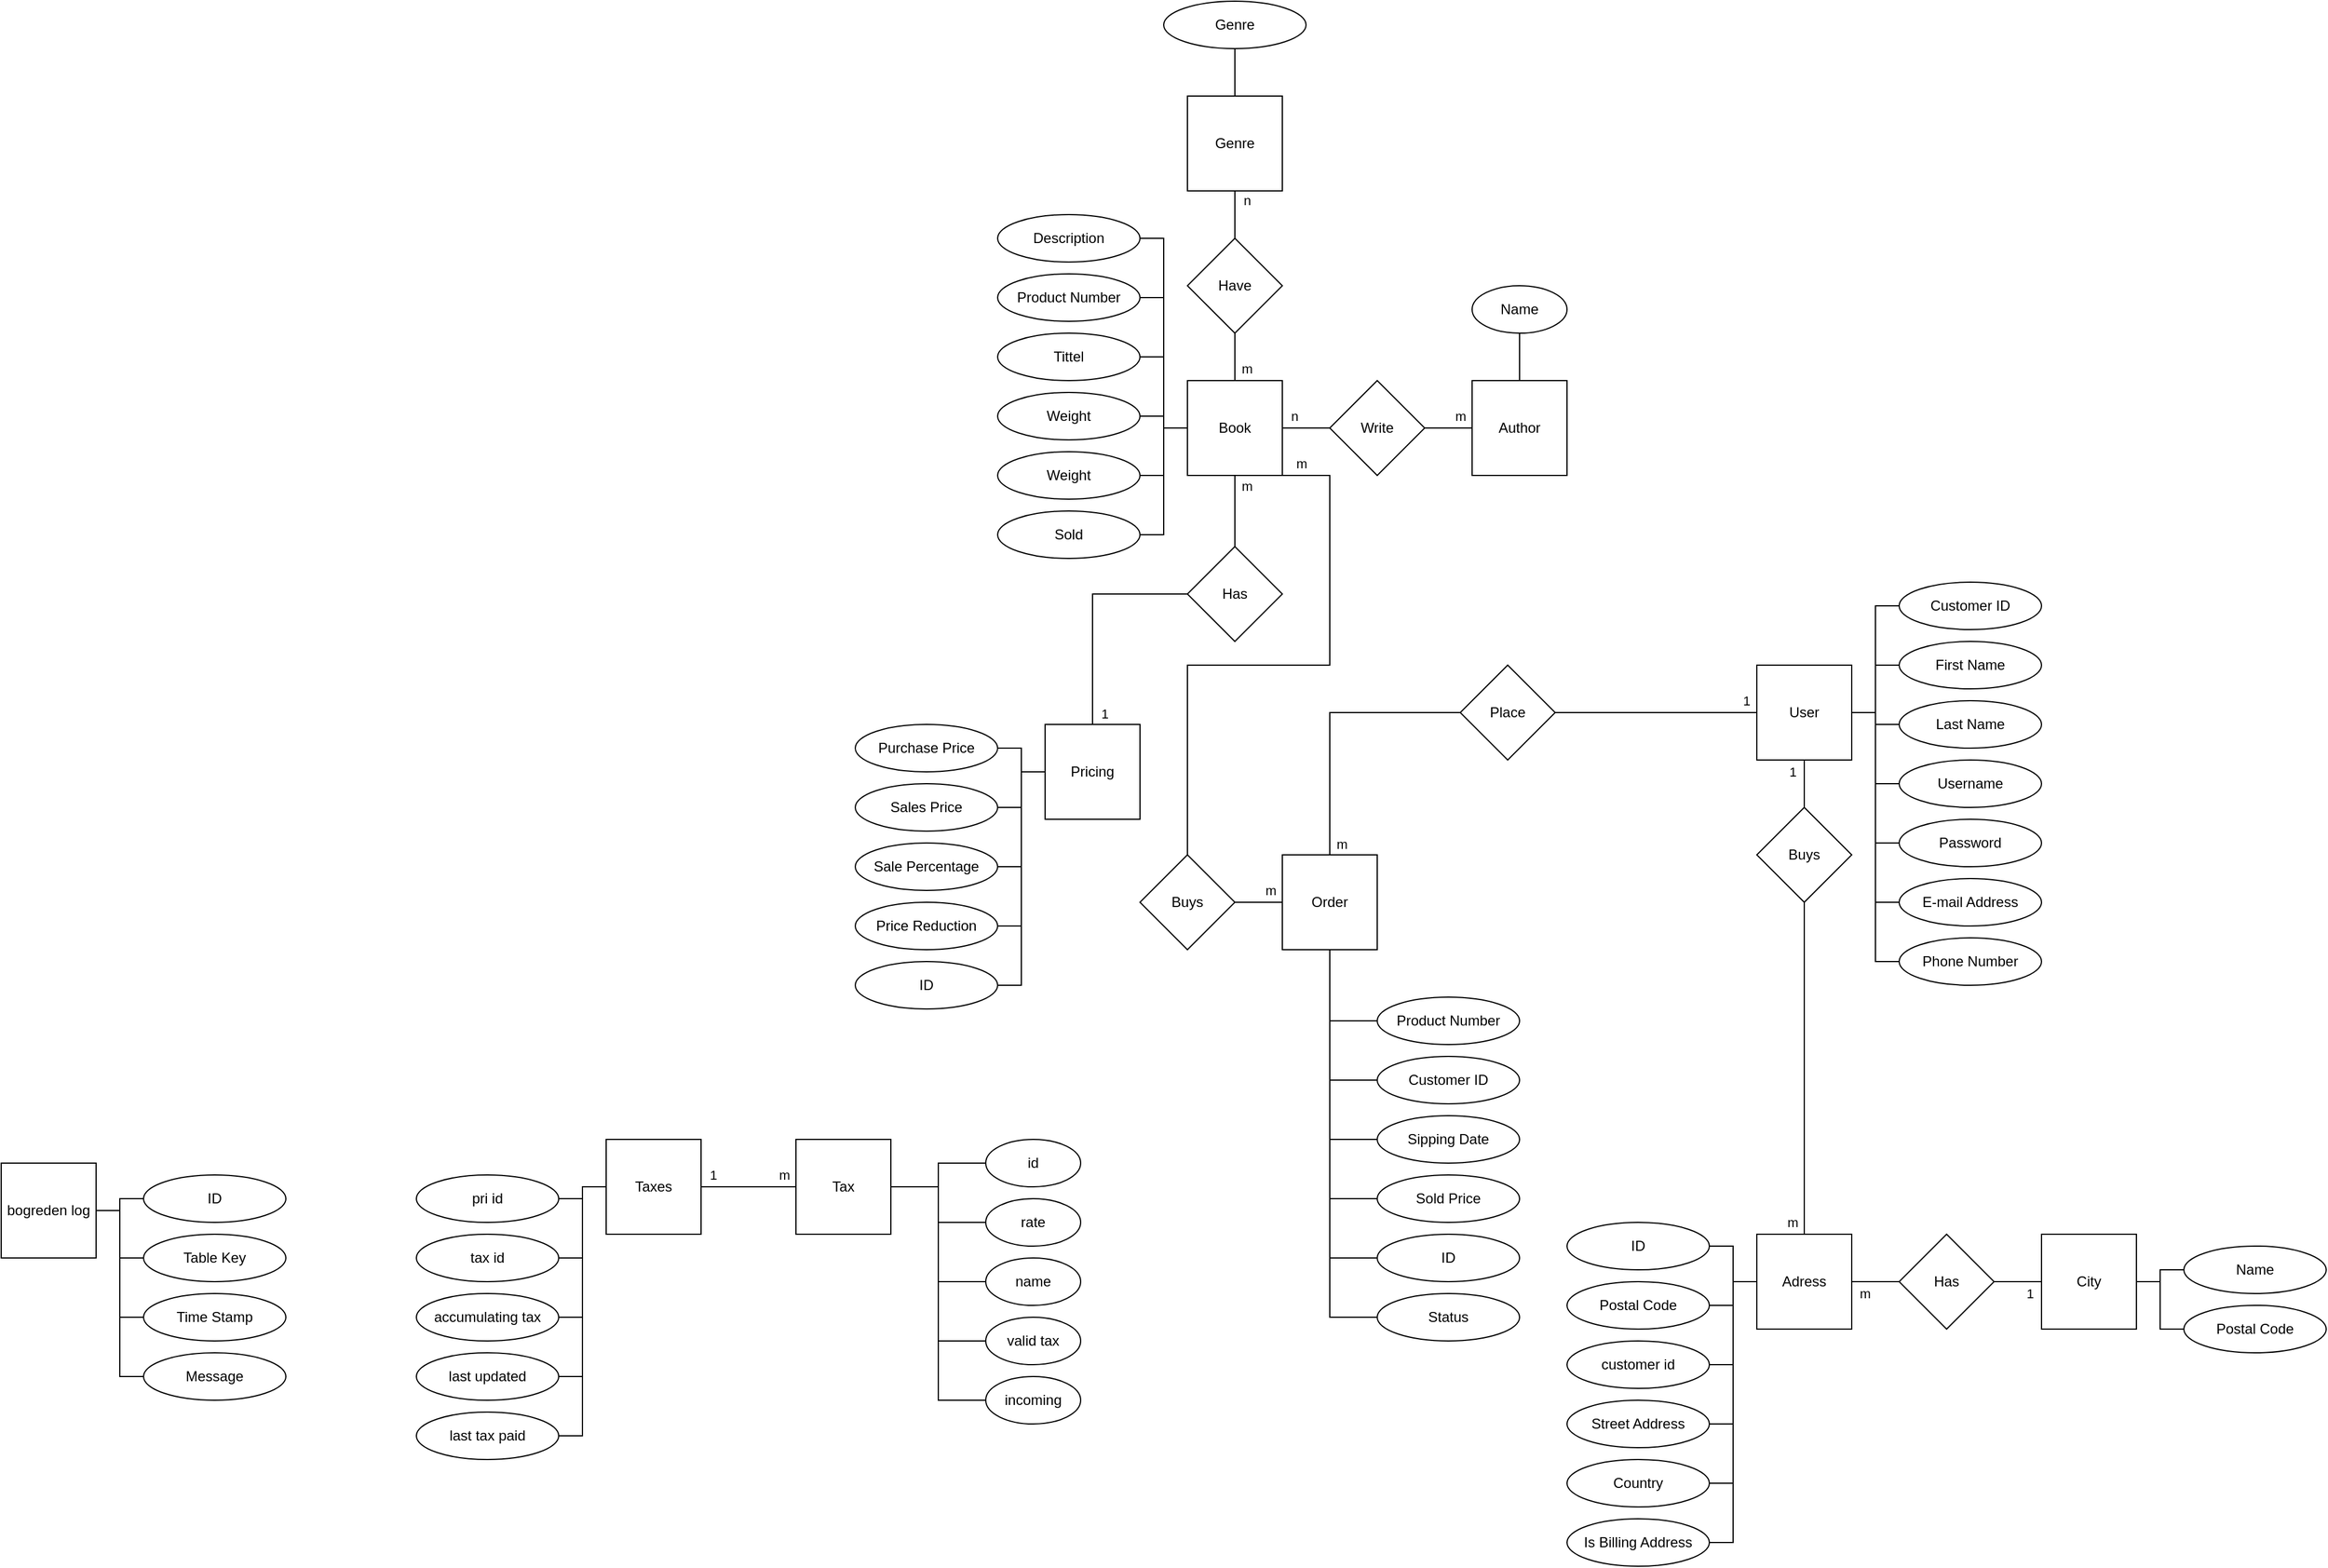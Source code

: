 <mxfile version="24.2.8" type="device">
  <diagram name="Page-1" id="KtnfZXbFQbRtaKnZXjPj">
    <mxGraphModel dx="1784" dy="1003" grid="1" gridSize="10" guides="1" tooltips="1" connect="1" arrows="1" fold="1" page="0" pageScale="1" pageWidth="850" pageHeight="1100" math="0" shadow="0">
      <root>
        <mxCell id="0" />
        <mxCell id="1" parent="0" />
        <mxCell id="Mj3_hPjxX1eqBptq8-ht-29" style="edgeStyle=orthogonalEdgeStyle;rounded=0;orthogonalLoop=1;jettySize=auto;html=1;entryX=1;entryY=0.5;entryDx=0;entryDy=0;endArrow=none;endFill=0;fontStyle=0" parent="1" source="Mj3_hPjxX1eqBptq8-ht-1" target="Mj3_hPjxX1eqBptq8-ht-28" edge="1">
          <mxGeometry relative="1" as="geometry" />
        </mxCell>
        <mxCell id="Mj3_hPjxX1eqBptq8-ht-30" style="edgeStyle=orthogonalEdgeStyle;rounded=0;orthogonalLoop=1;jettySize=auto;html=1;entryX=1;entryY=0.5;entryDx=0;entryDy=0;endArrow=none;endFill=0;fontStyle=0" parent="1" source="Mj3_hPjxX1eqBptq8-ht-1" target="Mj3_hPjxX1eqBptq8-ht-26" edge="1">
          <mxGeometry relative="1" as="geometry" />
        </mxCell>
        <mxCell id="Mj3_hPjxX1eqBptq8-ht-31" style="edgeStyle=orthogonalEdgeStyle;rounded=0;orthogonalLoop=1;jettySize=auto;html=1;entryX=1;entryY=0.5;entryDx=0;entryDy=0;endArrow=none;endFill=0;fontStyle=0" parent="1" source="Mj3_hPjxX1eqBptq8-ht-1" target="Mj3_hPjxX1eqBptq8-ht-27" edge="1">
          <mxGeometry relative="1" as="geometry" />
        </mxCell>
        <mxCell id="Mj3_hPjxX1eqBptq8-ht-98" style="edgeStyle=orthogonalEdgeStyle;rounded=0;orthogonalLoop=1;jettySize=auto;html=1;endArrow=none;endFill=0;fontStyle=0" parent="1" source="Mj3_hPjxX1eqBptq8-ht-1" target="Mj3_hPjxX1eqBptq8-ht-97" edge="1">
          <mxGeometry relative="1" as="geometry" />
        </mxCell>
        <mxCell id="Mj3_hPjxX1eqBptq8-ht-100" value="m" style="edgeLabel;html=1;align=center;verticalAlign=middle;resizable=0;points=[];fontStyle=0" parent="Mj3_hPjxX1eqBptq8-ht-98" vertex="1" connectable="0">
          <mxGeometry x="-0.717" y="2" relative="1" as="geometry">
            <mxPoint x="8" as="offset" />
          </mxGeometry>
        </mxCell>
        <mxCell id="Mj3_hPjxX1eqBptq8-ht-108" style="edgeStyle=orthogonalEdgeStyle;rounded=0;orthogonalLoop=1;jettySize=auto;html=1;endArrow=none;endFill=0;fontStyle=0" parent="1" source="Mj3_hPjxX1eqBptq8-ht-1" target="Mj3_hPjxX1eqBptq8-ht-111" edge="1">
          <mxGeometry relative="1" as="geometry" />
        </mxCell>
        <mxCell id="Mj3_hPjxX1eqBptq8-ht-110" value="m" style="edgeLabel;html=1;align=center;verticalAlign=middle;resizable=0;points=[];fontStyle=0" parent="Mj3_hPjxX1eqBptq8-ht-108" vertex="1" connectable="0">
          <mxGeometry x="-0.84" y="1" relative="1" as="geometry">
            <mxPoint x="11" y="-7" as="offset" />
          </mxGeometry>
        </mxCell>
        <mxCell id="Mj3_hPjxX1eqBptq8-ht-148" style="edgeStyle=orthogonalEdgeStyle;rounded=0;orthogonalLoop=1;jettySize=auto;html=1;entryX=1;entryY=0.5;entryDx=0;entryDy=0;endArrow=none;endFill=0;fontStyle=0" parent="1" source="Mj3_hPjxX1eqBptq8-ht-1" target="Mj3_hPjxX1eqBptq8-ht-147" edge="1">
          <mxGeometry relative="1" as="geometry" />
        </mxCell>
        <mxCell id="Mj3_hPjxX1eqBptq8-ht-284" style="edgeStyle=orthogonalEdgeStyle;rounded=0;orthogonalLoop=1;jettySize=auto;html=1;entryX=1;entryY=0.5;entryDx=0;entryDy=0;endArrow=none;endFill=0;" parent="1" source="Mj3_hPjxX1eqBptq8-ht-1" target="Mj3_hPjxX1eqBptq8-ht-283" edge="1">
          <mxGeometry relative="1" as="geometry" />
        </mxCell>
        <mxCell id="4Xh-fnoQIpQyiZ7Dv63g-33" style="edgeStyle=orthogonalEdgeStyle;rounded=0;orthogonalLoop=1;jettySize=auto;html=1;entryX=1;entryY=0.5;entryDx=0;entryDy=0;endArrow=none;endFill=0;" parent="1" source="Mj3_hPjxX1eqBptq8-ht-1" target="4Xh-fnoQIpQyiZ7Dv63g-32" edge="1">
          <mxGeometry relative="1" as="geometry" />
        </mxCell>
        <mxCell id="Mj3_hPjxX1eqBptq8-ht-1" value="Book" style="whiteSpace=wrap;html=1;aspect=fixed;fontStyle=0" parent="1" vertex="1">
          <mxGeometry x="280" y="280" width="80" height="80" as="geometry" />
        </mxCell>
        <mxCell id="Mj3_hPjxX1eqBptq8-ht-10" style="edgeStyle=orthogonalEdgeStyle;rounded=0;orthogonalLoop=1;jettySize=auto;html=1;endArrow=none;endFill=0;fontStyle=0" parent="1" source="Mj3_hPjxX1eqBptq8-ht-2" target="Mj3_hPjxX1eqBptq8-ht-77" edge="1">
          <mxGeometry relative="1" as="geometry">
            <mxPoint x="510" y="320" as="targetPoint" />
          </mxGeometry>
        </mxCell>
        <mxCell id="Mj3_hPjxX1eqBptq8-ht-81" value="m" style="edgeLabel;html=1;align=center;verticalAlign=middle;resizable=0;points=[];fontStyle=0" parent="Mj3_hPjxX1eqBptq8-ht-10" vertex="1" connectable="0">
          <mxGeometry x="-0.411" relative="1" as="geometry">
            <mxPoint x="2" y="-10" as="offset" />
          </mxGeometry>
        </mxCell>
        <mxCell id="Mj3_hPjxX1eqBptq8-ht-170" value="" style="edgeStyle=orthogonalEdgeStyle;rounded=0;orthogonalLoop=1;jettySize=auto;html=1;endArrow=none;endFill=0;fontStyle=0" parent="1" source="Mj3_hPjxX1eqBptq8-ht-2" target="Mj3_hPjxX1eqBptq8-ht-169" edge="1">
          <mxGeometry relative="1" as="geometry" />
        </mxCell>
        <mxCell id="Mj3_hPjxX1eqBptq8-ht-2" value="Author" style="whiteSpace=wrap;html=1;aspect=fixed;fontStyle=0" parent="1" vertex="1">
          <mxGeometry x="520" y="280" width="80" height="80" as="geometry" />
        </mxCell>
        <mxCell id="Mj3_hPjxX1eqBptq8-ht-23" style="edgeStyle=orthogonalEdgeStyle;rounded=0;orthogonalLoop=1;jettySize=auto;html=1;entryX=1;entryY=0.5;entryDx=0;entryDy=0;endArrow=none;endFill=0;fontStyle=0" parent="1" source="Mj3_hPjxX1eqBptq8-ht-4" target="Mj3_hPjxX1eqBptq8-ht-19" edge="1">
          <mxGeometry relative="1" as="geometry" />
        </mxCell>
        <mxCell id="Mj3_hPjxX1eqBptq8-ht-24" style="edgeStyle=orthogonalEdgeStyle;rounded=0;orthogonalLoop=1;jettySize=auto;html=1;entryX=1;entryY=0.5;entryDx=0;entryDy=0;endArrow=none;endFill=0;fontStyle=0" parent="1" source="Mj3_hPjxX1eqBptq8-ht-4" target="Mj3_hPjxX1eqBptq8-ht-22" edge="1">
          <mxGeometry relative="1" as="geometry" />
        </mxCell>
        <mxCell id="Mj3_hPjxX1eqBptq8-ht-168" style="edgeStyle=orthogonalEdgeStyle;rounded=0;orthogonalLoop=1;jettySize=auto;html=1;entryX=1;entryY=0.5;entryDx=0;entryDy=0;endArrow=none;endFill=0;fontStyle=0" parent="1" source="Mj3_hPjxX1eqBptq8-ht-4" target="Mj3_hPjxX1eqBptq8-ht-167" edge="1">
          <mxGeometry relative="1" as="geometry" />
        </mxCell>
        <mxCell id="Mj3_hPjxX1eqBptq8-ht-246" style="edgeStyle=orthogonalEdgeStyle;rounded=0;orthogonalLoop=1;jettySize=auto;html=1;entryX=1;entryY=0.5;entryDx=0;entryDy=0;endArrow=none;endFill=0;fontStyle=0" parent="1" source="Mj3_hPjxX1eqBptq8-ht-4" target="Mj3_hPjxX1eqBptq8-ht-245" edge="1">
          <mxGeometry relative="1" as="geometry" />
        </mxCell>
        <mxCell id="Mj3_hPjxX1eqBptq8-ht-263" style="edgeStyle=orthogonalEdgeStyle;rounded=0;orthogonalLoop=1;jettySize=auto;html=1;entryX=1;entryY=0.5;entryDx=0;entryDy=0;endArrow=none;endFill=0;fontStyle=0" parent="1" source="Mj3_hPjxX1eqBptq8-ht-4" target="Mj3_hPjxX1eqBptq8-ht-127" edge="1">
          <mxGeometry relative="1" as="geometry" />
        </mxCell>
        <mxCell id="Mj3_hPjxX1eqBptq8-ht-264" style="edgeStyle=orthogonalEdgeStyle;rounded=0;orthogonalLoop=1;jettySize=auto;html=1;endArrow=none;endFill=0;exitX=1;exitY=1;exitDx=0;exitDy=0;fontStyle=0" parent="1" source="Mj3_hPjxX1eqBptq8-ht-1" target="Mj3_hPjxX1eqBptq8-ht-262" edge="1">
          <mxGeometry relative="1" as="geometry">
            <Array as="points">
              <mxPoint x="400" y="360" />
              <mxPoint x="400" y="520" />
              <mxPoint x="280" y="520" />
            </Array>
          </mxGeometry>
        </mxCell>
        <mxCell id="Mj3_hPjxX1eqBptq8-ht-280" value="m" style="edgeLabel;html=1;align=center;verticalAlign=middle;resizable=0;points=[];" parent="Mj3_hPjxX1eqBptq8-ht-264" vertex="1" connectable="0">
          <mxGeometry x="-0.933" y="1" relative="1" as="geometry">
            <mxPoint y="-9" as="offset" />
          </mxGeometry>
        </mxCell>
        <mxCell id="Mj3_hPjxX1eqBptq8-ht-4" value="Pricing" style="whiteSpace=wrap;html=1;aspect=fixed;fontStyle=0" parent="1" vertex="1">
          <mxGeometry x="160" y="570" width="80" height="80" as="geometry" />
        </mxCell>
        <mxCell id="Mj3_hPjxX1eqBptq8-ht-19" value="Sales Price" style="ellipse;whiteSpace=wrap;html=1;fontStyle=0" parent="1" vertex="1">
          <mxGeometry y="620" width="120" height="40" as="geometry" />
        </mxCell>
        <mxCell id="Mj3_hPjxX1eqBptq8-ht-20" value="Sold Price" style="ellipse;whiteSpace=wrap;html=1;fontStyle=0" parent="1" vertex="1">
          <mxGeometry x="440" y="950" width="120" height="40" as="geometry" />
        </mxCell>
        <mxCell id="Mj3_hPjxX1eqBptq8-ht-22" value="Purchase Price" style="ellipse;whiteSpace=wrap;html=1;fontStyle=0" parent="1" vertex="1">
          <mxGeometry y="570" width="120" height="40" as="geometry" />
        </mxCell>
        <mxCell id="Mj3_hPjxX1eqBptq8-ht-26" value="Tittel" style="ellipse;whiteSpace=wrap;html=1;fontStyle=0" parent="1" vertex="1">
          <mxGeometry x="120" y="240" width="120" height="40" as="geometry" />
        </mxCell>
        <mxCell id="Mj3_hPjxX1eqBptq8-ht-27" value="Weight" style="ellipse;whiteSpace=wrap;html=1;fontStyle=0" parent="1" vertex="1">
          <mxGeometry x="120" y="290" width="120" height="40" as="geometry" />
        </mxCell>
        <mxCell id="Mj3_hPjxX1eqBptq8-ht-28" value="Product Number" style="ellipse;whiteSpace=wrap;html=1;fontStyle=0" parent="1" vertex="1">
          <mxGeometry x="120" y="190" width="120" height="40" as="geometry" />
        </mxCell>
        <mxCell id="Mj3_hPjxX1eqBptq8-ht-64" style="edgeStyle=orthogonalEdgeStyle;rounded=0;orthogonalLoop=1;jettySize=auto;html=1;entryX=0;entryY=0.5;entryDx=0;entryDy=0;endArrow=none;endFill=0;fontStyle=0" parent="1" source="Mj3_hPjxX1eqBptq8-ht-35" target="Mj3_hPjxX1eqBptq8-ht-48" edge="1">
          <mxGeometry relative="1" as="geometry" />
        </mxCell>
        <mxCell id="Mj3_hPjxX1eqBptq8-ht-65" style="edgeStyle=orthogonalEdgeStyle;rounded=0;orthogonalLoop=1;jettySize=auto;html=1;entryX=0;entryY=0.5;entryDx=0;entryDy=0;endArrow=none;endFill=0;fontStyle=0" parent="1" source="Mj3_hPjxX1eqBptq8-ht-35" target="Mj3_hPjxX1eqBptq8-ht-49" edge="1">
          <mxGeometry relative="1" as="geometry" />
        </mxCell>
        <mxCell id="Mj3_hPjxX1eqBptq8-ht-66" style="edgeStyle=orthogonalEdgeStyle;rounded=0;orthogonalLoop=1;jettySize=auto;html=1;entryX=0;entryY=0.5;entryDx=0;entryDy=0;endArrow=none;endFill=0;fontStyle=0" parent="1" source="Mj3_hPjxX1eqBptq8-ht-35" target="Mj3_hPjxX1eqBptq8-ht-50" edge="1">
          <mxGeometry relative="1" as="geometry" />
        </mxCell>
        <mxCell id="Mj3_hPjxX1eqBptq8-ht-70" style="edgeStyle=orthogonalEdgeStyle;rounded=0;orthogonalLoop=1;jettySize=auto;html=1;endArrow=none;endFill=0;fontStyle=0;entryX=0;entryY=0.5;entryDx=0;entryDy=0;" parent="1" source="Mj3_hPjxX1eqBptq8-ht-35" target="Mj3_hPjxX1eqBptq8-ht-69" edge="1">
          <mxGeometry relative="1" as="geometry" />
        </mxCell>
        <mxCell id="Mj3_hPjxX1eqBptq8-ht-150" style="edgeStyle=orthogonalEdgeStyle;rounded=0;orthogonalLoop=1;jettySize=auto;html=1;endArrow=none;endFill=0;fontStyle=0" parent="1" source="Mj3_hPjxX1eqBptq8-ht-35" target="Mj3_hPjxX1eqBptq8-ht-175" edge="1">
          <mxGeometry relative="1" as="geometry" />
        </mxCell>
        <mxCell id="Mj3_hPjxX1eqBptq8-ht-177" value="1" style="edgeLabel;html=1;align=center;verticalAlign=middle;resizable=0;points=[];fontStyle=0" parent="Mj3_hPjxX1eqBptq8-ht-150" vertex="1" connectable="0">
          <mxGeometry x="-0.65" y="-1" relative="1" as="geometry">
            <mxPoint x="-9" y="3" as="offset" />
          </mxGeometry>
        </mxCell>
        <mxCell id="Mj3_hPjxX1eqBptq8-ht-173" style="edgeStyle=orthogonalEdgeStyle;rounded=0;orthogonalLoop=1;jettySize=auto;html=1;endArrow=none;endFill=0;fontStyle=0;entryX=0;entryY=0.5;entryDx=0;entryDy=0;" parent="1" source="Mj3_hPjxX1eqBptq8-ht-35" target="Mj3_hPjxX1eqBptq8-ht-171" edge="1">
          <mxGeometry relative="1" as="geometry" />
        </mxCell>
        <mxCell id="Mj3_hPjxX1eqBptq8-ht-174" style="edgeStyle=orthogonalEdgeStyle;rounded=0;orthogonalLoop=1;jettySize=auto;html=1;entryX=0;entryY=0.5;entryDx=0;entryDy=0;endArrow=none;endFill=0;fontStyle=0" parent="1" source="Mj3_hPjxX1eqBptq8-ht-35" target="Mj3_hPjxX1eqBptq8-ht-172" edge="1">
          <mxGeometry relative="1" as="geometry" />
        </mxCell>
        <mxCell id="Mj3_hPjxX1eqBptq8-ht-181" value="" style="edgeStyle=orthogonalEdgeStyle;rounded=0;orthogonalLoop=1;jettySize=auto;html=1;endArrow=none;endFill=0;fontStyle=0" parent="1" source="Mj3_hPjxX1eqBptq8-ht-35" target="Mj3_hPjxX1eqBptq8-ht-180" edge="1">
          <mxGeometry relative="1" as="geometry" />
        </mxCell>
        <mxCell id="Mj3_hPjxX1eqBptq8-ht-278" value="1" style="edgeLabel;html=1;align=center;verticalAlign=middle;resizable=0;points=[];" parent="Mj3_hPjxX1eqBptq8-ht-181" vertex="1" connectable="0">
          <mxGeometry x="-0.78" y="-1" relative="1" as="geometry">
            <mxPoint x="9" y="-9" as="offset" />
          </mxGeometry>
        </mxCell>
        <mxCell id="Mj3_hPjxX1eqBptq8-ht-35" value="User" style="whiteSpace=wrap;html=1;aspect=fixed;fontStyle=0" parent="1" vertex="1">
          <mxGeometry x="760" y="520" width="80" height="80" as="geometry" />
        </mxCell>
        <mxCell id="Mj3_hPjxX1eqBptq8-ht-48" value="Username" style="ellipse;whiteSpace=wrap;html=1;fontStyle=0" parent="1" vertex="1">
          <mxGeometry x="880" y="600" width="120" height="40" as="geometry" />
        </mxCell>
        <mxCell id="Mj3_hPjxX1eqBptq8-ht-49" value="Password" style="ellipse;whiteSpace=wrap;html=1;fontStyle=0" parent="1" vertex="1">
          <mxGeometry x="880" y="650" width="120" height="40" as="geometry" />
        </mxCell>
        <mxCell id="Mj3_hPjxX1eqBptq8-ht-50" value="E-mail Address" style="ellipse;whiteSpace=wrap;html=1;fontStyle=0" parent="1" vertex="1">
          <mxGeometry x="880" y="700" width="120" height="40" as="geometry" />
        </mxCell>
        <mxCell id="Mj3_hPjxX1eqBptq8-ht-69" value="Customer ID" style="ellipse;whiteSpace=wrap;html=1;fontStyle=0" parent="1" vertex="1">
          <mxGeometry x="880" y="450" width="120" height="40" as="geometry" />
        </mxCell>
        <mxCell id="Mj3_hPjxX1eqBptq8-ht-80" style="edgeStyle=orthogonalEdgeStyle;rounded=0;orthogonalLoop=1;jettySize=auto;html=1;endArrow=none;endFill=0;fontStyle=0" parent="1" source="Mj3_hPjxX1eqBptq8-ht-77" target="Mj3_hPjxX1eqBptq8-ht-1" edge="1">
          <mxGeometry relative="1" as="geometry" />
        </mxCell>
        <mxCell id="Mj3_hPjxX1eqBptq8-ht-82" value="n" style="edgeLabel;html=1;align=center;verticalAlign=middle;resizable=0;points=[];fontStyle=0" parent="Mj3_hPjxX1eqBptq8-ht-80" vertex="1" connectable="0">
          <mxGeometry x="0.324" y="-1" relative="1" as="geometry">
            <mxPoint x="-4" y="-9" as="offset" />
          </mxGeometry>
        </mxCell>
        <mxCell id="Mj3_hPjxX1eqBptq8-ht-77" value="Write" style="rhombus;whiteSpace=wrap;html=1;fontStyle=0" parent="1" vertex="1">
          <mxGeometry x="400" y="280" width="80" height="80" as="geometry" />
        </mxCell>
        <mxCell id="Mj3_hPjxX1eqBptq8-ht-99" style="edgeStyle=orthogonalEdgeStyle;rounded=0;orthogonalLoop=1;jettySize=auto;html=1;endArrow=none;endFill=0;fontStyle=0" parent="1" source="Mj3_hPjxX1eqBptq8-ht-97" target="Mj3_hPjxX1eqBptq8-ht-4" edge="1">
          <mxGeometry relative="1" as="geometry" />
        </mxCell>
        <mxCell id="Mj3_hPjxX1eqBptq8-ht-101" value="1" style="edgeLabel;html=1;align=center;verticalAlign=middle;resizable=0;points=[];fontStyle=0" parent="Mj3_hPjxX1eqBptq8-ht-99" vertex="1" connectable="0">
          <mxGeometry x="0.108" y="1" relative="1" as="geometry">
            <mxPoint x="9" y="75" as="offset" />
          </mxGeometry>
        </mxCell>
        <mxCell id="Mj3_hPjxX1eqBptq8-ht-97" value="Has" style="rhombus;whiteSpace=wrap;html=1;fontStyle=0" parent="1" vertex="1">
          <mxGeometry x="280" y="420" width="80" height="80" as="geometry" />
        </mxCell>
        <mxCell id="Mj3_hPjxX1eqBptq8-ht-120" value="" style="edgeStyle=orthogonalEdgeStyle;rounded=0;orthogonalLoop=1;jettySize=auto;html=1;endArrow=none;endFill=0;fontStyle=0" parent="1" source="Mj3_hPjxX1eqBptq8-ht-107" target="Mj3_hPjxX1eqBptq8-ht-118" edge="1">
          <mxGeometry relative="1" as="geometry" />
        </mxCell>
        <mxCell id="Mj3_hPjxX1eqBptq8-ht-107" value="Genre" style="whiteSpace=wrap;html=1;aspect=fixed;fontStyle=0" parent="1" vertex="1">
          <mxGeometry x="280" y="40" width="80" height="80" as="geometry" />
        </mxCell>
        <mxCell id="Mj3_hPjxX1eqBptq8-ht-114" value="" style="edgeStyle=orthogonalEdgeStyle;rounded=0;orthogonalLoop=1;jettySize=auto;html=1;endArrow=none;endFill=0;fontStyle=0" parent="1" source="Mj3_hPjxX1eqBptq8-ht-111" target="Mj3_hPjxX1eqBptq8-ht-107" edge="1">
          <mxGeometry relative="1" as="geometry" />
        </mxCell>
        <mxCell id="Mj3_hPjxX1eqBptq8-ht-115" value="n" style="edgeLabel;html=1;align=center;verticalAlign=middle;resizable=0;points=[];fontStyle=0" parent="Mj3_hPjxX1eqBptq8-ht-114" vertex="1" connectable="0">
          <mxGeometry x="0.6" relative="1" as="geometry">
            <mxPoint x="10" as="offset" />
          </mxGeometry>
        </mxCell>
        <mxCell id="Mj3_hPjxX1eqBptq8-ht-111" value="Have" style="rhombus;whiteSpace=wrap;html=1;fontStyle=0" parent="1" vertex="1">
          <mxGeometry x="280" y="160" width="80" height="80" as="geometry" />
        </mxCell>
        <mxCell id="Mj3_hPjxX1eqBptq8-ht-118" value="Genre" style="ellipse;whiteSpace=wrap;html=1;fontStyle=0" parent="1" vertex="1">
          <mxGeometry x="260" y="-40" width="120" height="40" as="geometry" />
        </mxCell>
        <mxCell id="Mj3_hPjxX1eqBptq8-ht-127" value="Sale Percentage" style="ellipse;whiteSpace=wrap;html=1;fontStyle=0" parent="1" vertex="1">
          <mxGeometry y="670" width="120" height="40" as="geometry" />
        </mxCell>
        <mxCell id="Mj3_hPjxX1eqBptq8-ht-147" value="Description" style="ellipse;whiteSpace=wrap;html=1;fontStyle=0" parent="1" vertex="1">
          <mxGeometry x="120" y="140" width="120" height="40" as="geometry" />
        </mxCell>
        <mxCell id="Mj3_hPjxX1eqBptq8-ht-152" value="" style="edgeStyle=orthogonalEdgeStyle;rounded=0;orthogonalLoop=1;jettySize=auto;html=1;entryX=0;entryY=0.5;entryDx=0;entryDy=0;endArrow=none;endFill=0;fontStyle=0" parent="1" source="Mj3_hPjxX1eqBptq8-ht-250" target="Mj3_hPjxX1eqBptq8-ht-151" edge="1">
          <mxGeometry relative="1" as="geometry" />
        </mxCell>
        <mxCell id="Mj3_hPjxX1eqBptq8-ht-155" style="edgeStyle=orthogonalEdgeStyle;rounded=0;orthogonalLoop=1;jettySize=auto;html=1;entryX=1;entryY=0.5;entryDx=0;entryDy=0;endArrow=none;endFill=0;fontStyle=0" parent="1" source="Mj3_hPjxX1eqBptq8-ht-149" target="Mj3_hPjxX1eqBptq8-ht-153" edge="1">
          <mxGeometry relative="1" as="geometry" />
        </mxCell>
        <mxCell id="Mj3_hPjxX1eqBptq8-ht-156" style="edgeStyle=orthogonalEdgeStyle;rounded=0;orthogonalLoop=1;jettySize=auto;html=1;entryX=0;entryY=0.5;entryDx=0;entryDy=0;endArrow=none;endFill=0;fontStyle=0" parent="1" source="Mj3_hPjxX1eqBptq8-ht-35" target="Mj3_hPjxX1eqBptq8-ht-154" edge="1">
          <mxGeometry relative="1" as="geometry" />
        </mxCell>
        <mxCell id="Mj3_hPjxX1eqBptq8-ht-161" style="edgeStyle=orthogonalEdgeStyle;rounded=0;orthogonalLoop=1;jettySize=auto;html=1;entryX=0;entryY=0.5;entryDx=0;entryDy=0;endArrow=none;endFill=0;fontStyle=0" parent="1" source="Mj3_hPjxX1eqBptq8-ht-250" target="Mj3_hPjxX1eqBptq8-ht-159" edge="1">
          <mxGeometry relative="1" as="geometry" />
        </mxCell>
        <mxCell id="Mj3_hPjxX1eqBptq8-ht-162" style="edgeStyle=orthogonalEdgeStyle;rounded=0;orthogonalLoop=1;jettySize=auto;html=1;endArrow=none;endFill=0;entryX=1;entryY=0.5;entryDx=0;entryDy=0;fontStyle=0" parent="1" source="Mj3_hPjxX1eqBptq8-ht-149" target="Mj3_hPjxX1eqBptq8-ht-160" edge="1">
          <mxGeometry relative="1" as="geometry" />
        </mxCell>
        <mxCell id="Mj3_hPjxX1eqBptq8-ht-166" style="edgeStyle=orthogonalEdgeStyle;rounded=0;orthogonalLoop=1;jettySize=auto;html=1;entryX=1;entryY=0.5;entryDx=0;entryDy=0;endArrow=none;endFill=0;fontStyle=0" parent="1" source="Mj3_hPjxX1eqBptq8-ht-149" target="Mj3_hPjxX1eqBptq8-ht-165" edge="1">
          <mxGeometry relative="1" as="geometry" />
        </mxCell>
        <mxCell id="Mj3_hPjxX1eqBptq8-ht-254" style="edgeStyle=orthogonalEdgeStyle;rounded=0;orthogonalLoop=1;jettySize=auto;html=1;endArrow=none;endFill=0;fontStyle=0" parent="1" source="Mj3_hPjxX1eqBptq8-ht-149" target="Mj3_hPjxX1eqBptq8-ht-253" edge="1">
          <mxGeometry relative="1" as="geometry" />
        </mxCell>
        <mxCell id="Mj3_hPjxX1eqBptq8-ht-256" value="1" style="edgeLabel;html=1;align=center;verticalAlign=middle;resizable=0;points=[];fontStyle=0" parent="Mj3_hPjxX1eqBptq8-ht-254" vertex="1" connectable="0">
          <mxGeometry x="-0.826" y="-1" relative="1" as="geometry">
            <mxPoint x="146" y="9" as="offset" />
          </mxGeometry>
        </mxCell>
        <mxCell id="Mj3_hPjxX1eqBptq8-ht-257" value="m" style="edgeLabel;html=1;align=center;verticalAlign=middle;resizable=0;points=[];fontStyle=0" parent="Mj3_hPjxX1eqBptq8-ht-254" vertex="1" connectable="0">
          <mxGeometry x="-0.853" y="1" relative="1" as="geometry">
            <mxPoint x="8" y="11" as="offset" />
          </mxGeometry>
        </mxCell>
        <mxCell id="Mj3_hPjxX1eqBptq8-ht-259" style="edgeStyle=orthogonalEdgeStyle;rounded=0;orthogonalLoop=1;jettySize=auto;html=1;entryX=1;entryY=0.5;entryDx=0;entryDy=0;endArrow=none;endFill=0;fontStyle=0" parent="1" source="Mj3_hPjxX1eqBptq8-ht-149" target="Mj3_hPjxX1eqBptq8-ht-243" edge="1">
          <mxGeometry relative="1" as="geometry" />
        </mxCell>
        <mxCell id="Mj3_hPjxX1eqBptq8-ht-277" style="edgeStyle=orthogonalEdgeStyle;rounded=0;orthogonalLoop=1;jettySize=auto;html=1;entryX=1;entryY=0.5;entryDx=0;entryDy=0;endArrow=none;endFill=0;" parent="1" source="Mj3_hPjxX1eqBptq8-ht-149" target="Mj3_hPjxX1eqBptq8-ht-276" edge="1">
          <mxGeometry relative="1" as="geometry" />
        </mxCell>
        <mxCell id="Mj3_hPjxX1eqBptq8-ht-149" value="Adress" style="rounded=0;whiteSpace=wrap;html=1;fontStyle=0" parent="1" vertex="1">
          <mxGeometry x="760" y="1000" width="80" height="80" as="geometry" />
        </mxCell>
        <mxCell id="Mj3_hPjxX1eqBptq8-ht-151" value="Postal Code" style="ellipse;whiteSpace=wrap;html=1;rounded=0;fontStyle=0" parent="1" vertex="1">
          <mxGeometry x="1120" y="1060" width="120" height="40" as="geometry" />
        </mxCell>
        <mxCell id="Mj3_hPjxX1eqBptq8-ht-153" value="Street Address" style="ellipse;whiteSpace=wrap;html=1;rounded=0;fontStyle=0" parent="1" vertex="1">
          <mxGeometry x="600" y="1140" width="120" height="40" as="geometry" />
        </mxCell>
        <mxCell id="Mj3_hPjxX1eqBptq8-ht-154" value="Phone Number" style="ellipse;whiteSpace=wrap;html=1;rounded=0;fontStyle=0" parent="1" vertex="1">
          <mxGeometry x="880" y="750" width="120" height="40" as="geometry" />
        </mxCell>
        <mxCell id="Mj3_hPjxX1eqBptq8-ht-159" value="Name" style="ellipse;whiteSpace=wrap;html=1;rounded=0;fontStyle=0" parent="1" vertex="1">
          <mxGeometry x="1120" y="1010" width="120" height="40" as="geometry" />
        </mxCell>
        <mxCell id="Mj3_hPjxX1eqBptq8-ht-160" value="Country" style="ellipse;whiteSpace=wrap;html=1;rounded=0;fontStyle=0" parent="1" vertex="1">
          <mxGeometry x="600" y="1190" width="120" height="40" as="geometry" />
        </mxCell>
        <mxCell id="Mj3_hPjxX1eqBptq8-ht-163" value="Is Billing Address" style="ellipse;whiteSpace=wrap;html=1;rounded=0;fontStyle=0" parent="1" vertex="1">
          <mxGeometry x="600" y="1240" width="120" height="40" as="geometry" />
        </mxCell>
        <mxCell id="Mj3_hPjxX1eqBptq8-ht-167" value="Price Reduction" style="ellipse;whiteSpace=wrap;html=1;fontStyle=0" parent="1" vertex="1">
          <mxGeometry y="720" width="120" height="40" as="geometry" />
        </mxCell>
        <mxCell id="Mj3_hPjxX1eqBptq8-ht-169" value="Name" style="ellipse;whiteSpace=wrap;html=1;fontStyle=0" parent="1" vertex="1">
          <mxGeometry x="520" y="200" width="80" height="40" as="geometry" />
        </mxCell>
        <mxCell id="Mj3_hPjxX1eqBptq8-ht-171" value="First Name" style="ellipse;whiteSpace=wrap;html=1;fontStyle=0" parent="1" vertex="1">
          <mxGeometry x="880" y="500" width="120" height="40" as="geometry" />
        </mxCell>
        <mxCell id="Mj3_hPjxX1eqBptq8-ht-172" value="Last Name" style="ellipse;whiteSpace=wrap;html=1;fontStyle=0" parent="1" vertex="1">
          <mxGeometry x="880" y="550" width="120" height="40" as="geometry" />
        </mxCell>
        <mxCell id="Mj3_hPjxX1eqBptq8-ht-176" value="" style="edgeStyle=orthogonalEdgeStyle;rounded=0;orthogonalLoop=1;jettySize=auto;html=1;endArrow=none;endFill=0;fontStyle=0" parent="1" source="Mj3_hPjxX1eqBptq8-ht-175" target="Mj3_hPjxX1eqBptq8-ht-149" edge="1">
          <mxGeometry relative="1" as="geometry" />
        </mxCell>
        <mxCell id="Mj3_hPjxX1eqBptq8-ht-178" value="m" style="edgeLabel;html=1;align=center;verticalAlign=middle;resizable=0;points=[];fontStyle=0" parent="Mj3_hPjxX1eqBptq8-ht-176" vertex="1" connectable="0">
          <mxGeometry x="0.05" y="-2" relative="1" as="geometry">
            <mxPoint x="-8" y="123" as="offset" />
          </mxGeometry>
        </mxCell>
        <mxCell id="Mj3_hPjxX1eqBptq8-ht-175" value="Buys" style="rhombus;whiteSpace=wrap;html=1;fontStyle=0" parent="1" vertex="1">
          <mxGeometry x="760" y="640" width="80" height="80" as="geometry" />
        </mxCell>
        <mxCell id="Mj3_hPjxX1eqBptq8-ht-188" style="edgeStyle=orthogonalEdgeStyle;rounded=0;orthogonalLoop=1;jettySize=auto;html=1;entryX=0;entryY=0.5;entryDx=0;entryDy=0;endArrow=none;endFill=0;fontStyle=0" parent="1" source="Mj3_hPjxX1eqBptq8-ht-179" target="Mj3_hPjxX1eqBptq8-ht-187" edge="1">
          <mxGeometry relative="1" as="geometry" />
        </mxCell>
        <mxCell id="Mj3_hPjxX1eqBptq8-ht-189" style="edgeStyle=orthogonalEdgeStyle;rounded=0;orthogonalLoop=1;jettySize=auto;html=1;entryX=0;entryY=0.5;entryDx=0;entryDy=0;endArrow=none;endFill=0;fontStyle=0" parent="1" source="Mj3_hPjxX1eqBptq8-ht-179" target="Mj3_hPjxX1eqBptq8-ht-186" edge="1">
          <mxGeometry relative="1" as="geometry" />
        </mxCell>
        <mxCell id="Mj3_hPjxX1eqBptq8-ht-190" style="edgeStyle=orthogonalEdgeStyle;rounded=0;orthogonalLoop=1;jettySize=auto;html=1;entryX=0;entryY=0.5;entryDx=0;entryDy=0;endArrow=none;endFill=0;fontStyle=0" parent="1" source="Mj3_hPjxX1eqBptq8-ht-179" target="Mj3_hPjxX1eqBptq8-ht-20" edge="1">
          <mxGeometry relative="1" as="geometry" />
        </mxCell>
        <mxCell id="Mj3_hPjxX1eqBptq8-ht-192" style="edgeStyle=orthogonalEdgeStyle;rounded=0;orthogonalLoop=1;jettySize=auto;html=1;entryX=0;entryY=0.5;entryDx=0;entryDy=0;endArrow=none;endFill=0;fontStyle=0" parent="1" source="Mj3_hPjxX1eqBptq8-ht-179" target="Mj3_hPjxX1eqBptq8-ht-191" edge="1">
          <mxGeometry relative="1" as="geometry" />
        </mxCell>
        <mxCell id="Mj3_hPjxX1eqBptq8-ht-249" style="edgeStyle=orthogonalEdgeStyle;rounded=0;orthogonalLoop=1;jettySize=auto;html=1;entryX=0;entryY=0.5;entryDx=0;entryDy=0;endArrow=none;endFill=0;fontStyle=0" parent="1" source="Mj3_hPjxX1eqBptq8-ht-179" target="Mj3_hPjxX1eqBptq8-ht-248" edge="1">
          <mxGeometry relative="1" as="geometry" />
        </mxCell>
        <mxCell id="Mj3_hPjxX1eqBptq8-ht-282" style="edgeStyle=orthogonalEdgeStyle;rounded=0;orthogonalLoop=1;jettySize=auto;html=1;entryX=0;entryY=0.5;entryDx=0;entryDy=0;endArrow=none;endFill=0;" parent="1" source="Mj3_hPjxX1eqBptq8-ht-179" target="Mj3_hPjxX1eqBptq8-ht-281" edge="1">
          <mxGeometry relative="1" as="geometry" />
        </mxCell>
        <mxCell id="Mj3_hPjxX1eqBptq8-ht-179" value="Order" style="whiteSpace=wrap;html=1;aspect=fixed;fontStyle=0" parent="1" vertex="1">
          <mxGeometry x="360" y="680" width="80" height="80" as="geometry" />
        </mxCell>
        <mxCell id="Mj3_hPjxX1eqBptq8-ht-182" value="" style="edgeStyle=orthogonalEdgeStyle;rounded=0;orthogonalLoop=1;jettySize=auto;html=1;endArrow=none;endFill=0;fontStyle=0" parent="1" source="Mj3_hPjxX1eqBptq8-ht-180" target="Mj3_hPjxX1eqBptq8-ht-179" edge="1">
          <mxGeometry relative="1" as="geometry" />
        </mxCell>
        <mxCell id="Mj3_hPjxX1eqBptq8-ht-279" value="m" style="edgeLabel;html=1;align=center;verticalAlign=middle;resizable=0;points=[];" parent="Mj3_hPjxX1eqBptq8-ht-182" vertex="1" connectable="0">
          <mxGeometry x="0.874" y="1" relative="1" as="geometry">
            <mxPoint x="9" y="5" as="offset" />
          </mxGeometry>
        </mxCell>
        <mxCell id="Mj3_hPjxX1eqBptq8-ht-180" value="Place" style="rhombus;whiteSpace=wrap;html=1;fontStyle=0" parent="1" vertex="1">
          <mxGeometry x="510" y="520" width="80" height="80" as="geometry" />
        </mxCell>
        <mxCell id="Mj3_hPjxX1eqBptq8-ht-186" value="Sipping Date" style="ellipse;whiteSpace=wrap;html=1;fontStyle=0" parent="1" vertex="1">
          <mxGeometry x="440" y="900" width="120" height="40" as="geometry" />
        </mxCell>
        <mxCell id="Mj3_hPjxX1eqBptq8-ht-187" value="&lt;div&gt;Customer ID&lt;/div&gt;" style="ellipse;whiteSpace=wrap;html=1;fontStyle=0" parent="1" vertex="1">
          <mxGeometry x="440" y="850" width="120" height="40" as="geometry" />
        </mxCell>
        <mxCell id="Mj3_hPjxX1eqBptq8-ht-191" value="Product Number" style="ellipse;whiteSpace=wrap;html=1;fontStyle=0" parent="1" vertex="1">
          <mxGeometry x="440" y="800" width="120" height="40" as="geometry" />
        </mxCell>
        <mxCell id="Mj3_hPjxX1eqBptq8-ht-238" style="edgeStyle=orthogonalEdgeStyle;rounded=0;orthogonalLoop=1;jettySize=auto;html=1;endArrow=none;endFill=0;entryX=0;entryY=0.5;entryDx=0;entryDy=0;fontStyle=0" parent="1" source="Mj3_hPjxX1eqBptq8-ht-201" target="Mj3_hPjxX1eqBptq8-ht-236" edge="1">
          <mxGeometry relative="1" as="geometry" />
        </mxCell>
        <mxCell id="Mj3_hPjxX1eqBptq8-ht-239" style="edgeStyle=orthogonalEdgeStyle;rounded=0;orthogonalLoop=1;jettySize=auto;html=1;endArrow=none;endFill=0;entryX=0;entryY=0.5;entryDx=0;entryDy=0;fontStyle=0" parent="1" source="Mj3_hPjxX1eqBptq8-ht-201" target="Mj3_hPjxX1eqBptq8-ht-237" edge="1">
          <mxGeometry relative="1" as="geometry" />
        </mxCell>
        <mxCell id="Mj3_hPjxX1eqBptq8-ht-242" style="edgeStyle=orthogonalEdgeStyle;rounded=0;orthogonalLoop=1;jettySize=auto;html=1;endArrow=none;endFill=0;entryX=0;entryY=0.5;entryDx=0;entryDy=0;fontStyle=0" parent="1" source="Mj3_hPjxX1eqBptq8-ht-201" target="Mj3_hPjxX1eqBptq8-ht-241" edge="1">
          <mxGeometry relative="1" as="geometry" />
        </mxCell>
        <mxCell id="Mj3_hPjxX1eqBptq8-ht-274" style="edgeStyle=orthogonalEdgeStyle;rounded=0;orthogonalLoop=1;jettySize=auto;html=1;endArrow=none;endFill=0;entryX=0;entryY=0.5;entryDx=0;entryDy=0;fontStyle=0" parent="1" source="Mj3_hPjxX1eqBptq8-ht-201" target="Mj3_hPjxX1eqBptq8-ht-273" edge="1">
          <mxGeometry relative="1" as="geometry" />
        </mxCell>
        <mxCell id="Mj3_hPjxX1eqBptq8-ht-201" value="bogreden log" style="whiteSpace=wrap;html=1;aspect=fixed;fontStyle=0" parent="1" vertex="1">
          <mxGeometry x="-720" y="940" width="80" height="80" as="geometry" />
        </mxCell>
        <mxCell id="Mj3_hPjxX1eqBptq8-ht-236" value="Table Key" style="ellipse;whiteSpace=wrap;html=1;fontStyle=0" parent="1" vertex="1">
          <mxGeometry x="-600" y="1000" width="120" height="40" as="geometry" />
        </mxCell>
        <mxCell id="Mj3_hPjxX1eqBptq8-ht-237" value="Message" style="ellipse;whiteSpace=wrap;html=1;fontStyle=0" parent="1" vertex="1">
          <mxGeometry x="-600" y="1100" width="120" height="40" as="geometry" />
        </mxCell>
        <mxCell id="Mj3_hPjxX1eqBptq8-ht-241" value="ID" style="ellipse;whiteSpace=wrap;html=1;fontStyle=0" parent="1" vertex="1">
          <mxGeometry x="-600" y="950" width="120" height="40" as="geometry" />
        </mxCell>
        <mxCell id="Mj3_hPjxX1eqBptq8-ht-243" value="ID" style="ellipse;whiteSpace=wrap;html=1;rounded=0;fontStyle=0" parent="1" vertex="1">
          <mxGeometry x="600" y="990" width="120" height="40" as="geometry" />
        </mxCell>
        <mxCell id="Mj3_hPjxX1eqBptq8-ht-245" value="ID" style="ellipse;whiteSpace=wrap;html=1;fontStyle=0" parent="1" vertex="1">
          <mxGeometry y="770" width="120" height="40" as="geometry" />
        </mxCell>
        <mxCell id="Mj3_hPjxX1eqBptq8-ht-248" value="ID" style="ellipse;whiteSpace=wrap;html=1;fontStyle=0" parent="1" vertex="1">
          <mxGeometry x="440" y="1000" width="120" height="40" as="geometry" />
        </mxCell>
        <mxCell id="Mj3_hPjxX1eqBptq8-ht-250" value="City" style="rounded=0;whiteSpace=wrap;html=1;fontStyle=0" parent="1" vertex="1">
          <mxGeometry x="1000" y="1000" width="80" height="80" as="geometry" />
        </mxCell>
        <mxCell id="Mj3_hPjxX1eqBptq8-ht-255" style="edgeStyle=orthogonalEdgeStyle;rounded=0;orthogonalLoop=1;jettySize=auto;html=1;endArrow=none;endFill=0;fontStyle=0" parent="1" source="Mj3_hPjxX1eqBptq8-ht-253" target="Mj3_hPjxX1eqBptq8-ht-250" edge="1">
          <mxGeometry relative="1" as="geometry" />
        </mxCell>
        <mxCell id="Mj3_hPjxX1eqBptq8-ht-253" value="Has" style="rhombus;whiteSpace=wrap;html=1;fontStyle=0" parent="1" vertex="1">
          <mxGeometry x="880" y="1000" width="80" height="80" as="geometry" />
        </mxCell>
        <mxCell id="Mj3_hPjxX1eqBptq8-ht-265" style="edgeStyle=orthogonalEdgeStyle;rounded=0;orthogonalLoop=1;jettySize=auto;html=1;endArrow=none;endFill=0;fontStyle=0" parent="1" source="Mj3_hPjxX1eqBptq8-ht-262" target="Mj3_hPjxX1eqBptq8-ht-179" edge="1">
          <mxGeometry relative="1" as="geometry" />
        </mxCell>
        <mxCell id="Mj3_hPjxX1eqBptq8-ht-270" value="m" style="edgeLabel;html=1;align=center;verticalAlign=middle;resizable=0;points=[];fontStyle=0" parent="Mj3_hPjxX1eqBptq8-ht-265" vertex="1" connectable="0">
          <mxGeometry x="0.287" y="-1" relative="1" as="geometry">
            <mxPoint x="4" y="-11" as="offset" />
          </mxGeometry>
        </mxCell>
        <mxCell id="Mj3_hPjxX1eqBptq8-ht-262" value="Buys" style="rhombus;whiteSpace=wrap;html=1;fontStyle=0" parent="1" vertex="1">
          <mxGeometry x="240" y="680" width="80" height="80" as="geometry" />
        </mxCell>
        <mxCell id="Mj3_hPjxX1eqBptq8-ht-273" value="Time Stamp" style="ellipse;whiteSpace=wrap;html=1;fontStyle=0" parent="1" vertex="1">
          <mxGeometry x="-600" y="1050" width="120" height="40" as="geometry" />
        </mxCell>
        <mxCell id="Mj3_hPjxX1eqBptq8-ht-275" value="" style="edgeStyle=orthogonalEdgeStyle;rounded=0;orthogonalLoop=1;jettySize=auto;html=1;endArrow=none;endFill=0;fontStyle=0;entryX=1;entryY=0.5;entryDx=0;entryDy=0;" parent="1" source="Mj3_hPjxX1eqBptq8-ht-149" target="Mj3_hPjxX1eqBptq8-ht-163" edge="1">
          <mxGeometry relative="1" as="geometry">
            <mxPoint x="760" y="1040" as="sourcePoint" />
            <mxPoint x="840" y="1250" as="targetPoint" />
          </mxGeometry>
        </mxCell>
        <mxCell id="Mj3_hPjxX1eqBptq8-ht-165" value="customer id" style="ellipse;whiteSpace=wrap;html=1;rounded=0;fontStyle=0" parent="1" vertex="1">
          <mxGeometry x="600" y="1090" width="120" height="40" as="geometry" />
        </mxCell>
        <mxCell id="Mj3_hPjxX1eqBptq8-ht-276" value="Postal Code" style="ellipse;whiteSpace=wrap;html=1;rounded=0;fontStyle=0" parent="1" vertex="1">
          <mxGeometry x="600" y="1040" width="120" height="40" as="geometry" />
        </mxCell>
        <mxCell id="Mj3_hPjxX1eqBptq8-ht-281" value="Status" style="ellipse;whiteSpace=wrap;html=1;fontStyle=0" parent="1" vertex="1">
          <mxGeometry x="440" y="1050" width="120" height="40" as="geometry" />
        </mxCell>
        <mxCell id="Mj3_hPjxX1eqBptq8-ht-283" value="Weight" style="ellipse;whiteSpace=wrap;html=1;fontStyle=0" parent="1" vertex="1">
          <mxGeometry x="120" y="340" width="120" height="40" as="geometry" />
        </mxCell>
        <mxCell id="4Xh-fnoQIpQyiZ7Dv63g-6" value="" style="edgeStyle=orthogonalEdgeStyle;rounded=0;orthogonalLoop=1;jettySize=auto;html=1;endArrow=none;endFill=0;" parent="1" source="4Xh-fnoQIpQyiZ7Dv63g-3" target="4Xh-fnoQIpQyiZ7Dv63g-5" edge="1">
          <mxGeometry relative="1" as="geometry" />
        </mxCell>
        <mxCell id="4Xh-fnoQIpQyiZ7Dv63g-27" value="m" style="edgeLabel;html=1;align=center;verticalAlign=middle;resizable=0;points=[];" parent="4Xh-fnoQIpQyiZ7Dv63g-6" vertex="1" connectable="0">
          <mxGeometry x="0.7" y="2" relative="1" as="geometry">
            <mxPoint x="58" y="-12" as="offset" />
          </mxGeometry>
        </mxCell>
        <mxCell id="4Xh-fnoQIpQyiZ7Dv63g-28" value="1" style="edgeLabel;html=1;align=center;verticalAlign=middle;resizable=0;points=[];" parent="4Xh-fnoQIpQyiZ7Dv63g-6" vertex="1" connectable="0">
          <mxGeometry x="0.6" y="1" relative="1" as="geometry">
            <mxPoint x="-6" y="-11" as="offset" />
          </mxGeometry>
        </mxCell>
        <mxCell id="4Xh-fnoQIpQyiZ7Dv63g-10" style="edgeStyle=orthogonalEdgeStyle;rounded=0;orthogonalLoop=1;jettySize=auto;html=1;entryX=0;entryY=0.5;entryDx=0;entryDy=0;endArrow=none;endFill=0;" parent="1" source="4Xh-fnoQIpQyiZ7Dv63g-3" target="4Xh-fnoQIpQyiZ7Dv63g-8" edge="1">
          <mxGeometry relative="1" as="geometry" />
        </mxCell>
        <mxCell id="4Xh-fnoQIpQyiZ7Dv63g-11" style="edgeStyle=orthogonalEdgeStyle;rounded=0;orthogonalLoop=1;jettySize=auto;html=1;entryX=0;entryY=0.5;entryDx=0;entryDy=0;endArrow=none;endFill=0;" parent="1" source="4Xh-fnoQIpQyiZ7Dv63g-3" target="4Xh-fnoQIpQyiZ7Dv63g-7" edge="1">
          <mxGeometry relative="1" as="geometry" />
        </mxCell>
        <mxCell id="4Xh-fnoQIpQyiZ7Dv63g-12" style="edgeStyle=orthogonalEdgeStyle;rounded=0;orthogonalLoop=1;jettySize=auto;html=1;entryX=0;entryY=0.5;entryDx=0;entryDy=0;endArrow=none;endFill=0;" parent="1" source="4Xh-fnoQIpQyiZ7Dv63g-3" target="4Xh-fnoQIpQyiZ7Dv63g-4" edge="1">
          <mxGeometry relative="1" as="geometry" />
        </mxCell>
        <mxCell id="4Xh-fnoQIpQyiZ7Dv63g-13" style="edgeStyle=orthogonalEdgeStyle;rounded=0;orthogonalLoop=1;jettySize=auto;html=1;entryX=0;entryY=0.5;entryDx=0;entryDy=0;endArrow=none;endFill=0;" parent="1" source="4Xh-fnoQIpQyiZ7Dv63g-3" target="4Xh-fnoQIpQyiZ7Dv63g-9" edge="1">
          <mxGeometry relative="1" as="geometry" />
        </mxCell>
        <mxCell id="4Xh-fnoQIpQyiZ7Dv63g-31" style="edgeStyle=orthogonalEdgeStyle;rounded=0;orthogonalLoop=1;jettySize=auto;html=1;entryX=0;entryY=0.5;entryDx=0;entryDy=0;endArrow=none;endFill=0;" parent="1" source="4Xh-fnoQIpQyiZ7Dv63g-3" target="4Xh-fnoQIpQyiZ7Dv63g-30" edge="1">
          <mxGeometry relative="1" as="geometry" />
        </mxCell>
        <mxCell id="4Xh-fnoQIpQyiZ7Dv63g-3" value="Tax" style="whiteSpace=wrap;html=1;aspect=fixed;" parent="1" vertex="1">
          <mxGeometry x="-50" y="920" width="80" height="80" as="geometry" />
        </mxCell>
        <mxCell id="4Xh-fnoQIpQyiZ7Dv63g-4" value="name" style="ellipse;whiteSpace=wrap;html=1;" parent="1" vertex="1">
          <mxGeometry x="110" y="1020" width="80" height="40" as="geometry" />
        </mxCell>
        <mxCell id="4Xh-fnoQIpQyiZ7Dv63g-18" style="edgeStyle=orthogonalEdgeStyle;rounded=0;orthogonalLoop=1;jettySize=auto;html=1;entryX=1;entryY=0.5;entryDx=0;entryDy=0;endArrow=none;endFill=0;" parent="1" source="4Xh-fnoQIpQyiZ7Dv63g-5" target="4Xh-fnoQIpQyiZ7Dv63g-14" edge="1">
          <mxGeometry relative="1" as="geometry" />
        </mxCell>
        <mxCell id="4Xh-fnoQIpQyiZ7Dv63g-19" style="edgeStyle=orthogonalEdgeStyle;rounded=0;orthogonalLoop=1;jettySize=auto;html=1;entryX=1;entryY=0.5;entryDx=0;entryDy=0;endArrow=none;endFill=0;" parent="1" source="4Xh-fnoQIpQyiZ7Dv63g-5" target="4Xh-fnoQIpQyiZ7Dv63g-15" edge="1">
          <mxGeometry relative="1" as="geometry" />
        </mxCell>
        <mxCell id="4Xh-fnoQIpQyiZ7Dv63g-20" style="edgeStyle=orthogonalEdgeStyle;rounded=0;orthogonalLoop=1;jettySize=auto;html=1;entryX=1;entryY=0.5;entryDx=0;entryDy=0;endArrow=none;endFill=0;" parent="1" source="4Xh-fnoQIpQyiZ7Dv63g-5" target="4Xh-fnoQIpQyiZ7Dv63g-17" edge="1">
          <mxGeometry relative="1" as="geometry" />
        </mxCell>
        <mxCell id="4Xh-fnoQIpQyiZ7Dv63g-21" style="edgeStyle=orthogonalEdgeStyle;rounded=0;orthogonalLoop=1;jettySize=auto;html=1;entryX=1;entryY=0.5;entryDx=0;entryDy=0;endArrow=none;endFill=0;" parent="1" source="4Xh-fnoQIpQyiZ7Dv63g-5" target="4Xh-fnoQIpQyiZ7Dv63g-16" edge="1">
          <mxGeometry relative="1" as="geometry" />
        </mxCell>
        <mxCell id="4Xh-fnoQIpQyiZ7Dv63g-26" style="edgeStyle=orthogonalEdgeStyle;rounded=0;orthogonalLoop=1;jettySize=auto;html=1;entryX=1;entryY=0.5;entryDx=0;entryDy=0;endArrow=none;endFill=0;" parent="1" source="4Xh-fnoQIpQyiZ7Dv63g-5" target="4Xh-fnoQIpQyiZ7Dv63g-25" edge="1">
          <mxGeometry relative="1" as="geometry" />
        </mxCell>
        <mxCell id="4Xh-fnoQIpQyiZ7Dv63g-5" value="Taxes" style="whiteSpace=wrap;html=1;aspect=fixed;" parent="1" vertex="1">
          <mxGeometry x="-210" y="920" width="80" height="80" as="geometry" />
        </mxCell>
        <mxCell id="4Xh-fnoQIpQyiZ7Dv63g-7" value="rate" style="ellipse;whiteSpace=wrap;html=1;" parent="1" vertex="1">
          <mxGeometry x="110" y="970" width="80" height="40" as="geometry" />
        </mxCell>
        <mxCell id="4Xh-fnoQIpQyiZ7Dv63g-8" value="id" style="ellipse;whiteSpace=wrap;html=1;" parent="1" vertex="1">
          <mxGeometry x="110" y="920" width="80" height="40" as="geometry" />
        </mxCell>
        <mxCell id="4Xh-fnoQIpQyiZ7Dv63g-9" value="valid tax" style="ellipse;whiteSpace=wrap;html=1;" parent="1" vertex="1">
          <mxGeometry x="110" y="1070" width="80" height="40" as="geometry" />
        </mxCell>
        <mxCell id="4Xh-fnoQIpQyiZ7Dv63g-14" value="pri id" style="ellipse;whiteSpace=wrap;html=1;" parent="1" vertex="1">
          <mxGeometry x="-370" y="950" width="120" height="40" as="geometry" />
        </mxCell>
        <mxCell id="4Xh-fnoQIpQyiZ7Dv63g-15" value="tax id" style="ellipse;whiteSpace=wrap;html=1;" parent="1" vertex="1">
          <mxGeometry x="-370" y="1000" width="120" height="40" as="geometry" />
        </mxCell>
        <mxCell id="4Xh-fnoQIpQyiZ7Dv63g-16" value="last updated" style="ellipse;whiteSpace=wrap;html=1;" parent="1" vertex="1">
          <mxGeometry x="-370" y="1100" width="120" height="40" as="geometry" />
        </mxCell>
        <mxCell id="4Xh-fnoQIpQyiZ7Dv63g-17" value="accumulating tax" style="ellipse;whiteSpace=wrap;html=1;" parent="1" vertex="1">
          <mxGeometry x="-370" y="1050" width="120" height="40" as="geometry" />
        </mxCell>
        <mxCell id="4Xh-fnoQIpQyiZ7Dv63g-25" value="last tax paid" style="ellipse;whiteSpace=wrap;html=1;" parent="1" vertex="1">
          <mxGeometry x="-370" y="1150" width="120" height="40" as="geometry" />
        </mxCell>
        <mxCell id="4Xh-fnoQIpQyiZ7Dv63g-30" value="incoming" style="ellipse;whiteSpace=wrap;html=1;" parent="1" vertex="1">
          <mxGeometry x="110" y="1120" width="80" height="40" as="geometry" />
        </mxCell>
        <mxCell id="4Xh-fnoQIpQyiZ7Dv63g-32" value="Sold" style="ellipse;whiteSpace=wrap;html=1;fontStyle=0" parent="1" vertex="1">
          <mxGeometry x="120" y="390" width="120" height="40" as="geometry" />
        </mxCell>
      </root>
    </mxGraphModel>
  </diagram>
</mxfile>
